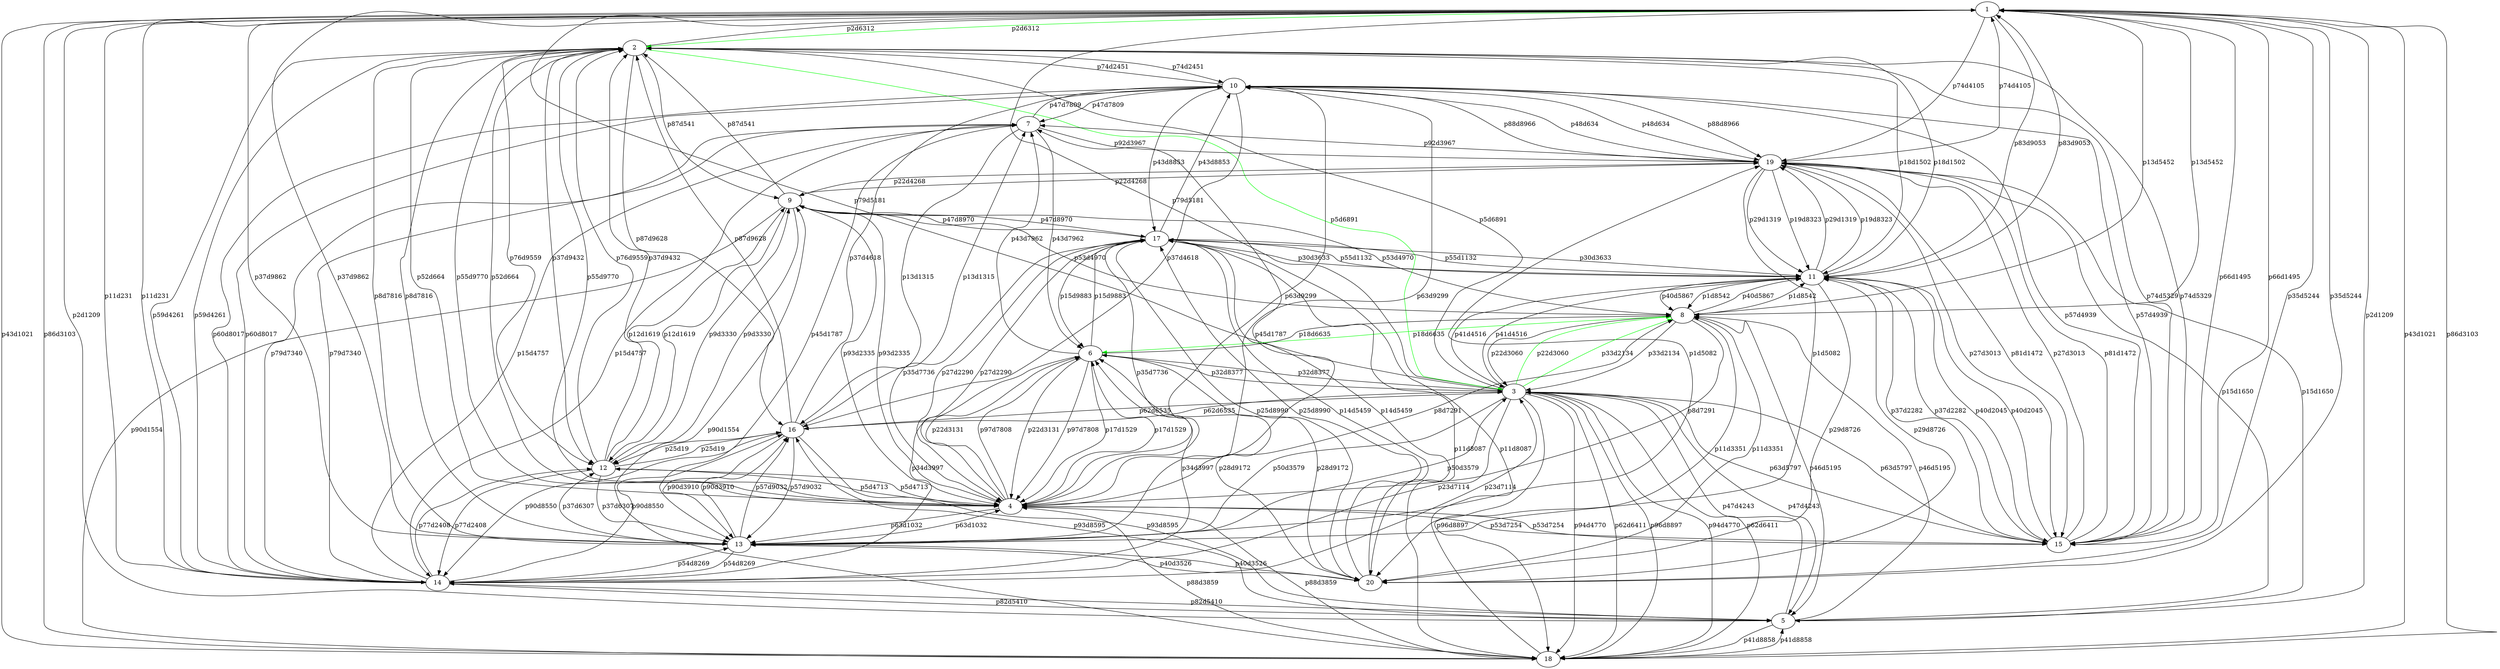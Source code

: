 digraph {
	1 -> 2 [label=p2d6312 color=green]
	1 -> 19 [label=p74d4105 color=black]
	1 -> 13 [label=p37d9862 color=black]
	1 -> 5 [label=p2d1209 color=black]
	1 -> 3 [label=p79d5181 color=black]
	1 -> 11 [label=p83d9053 color=black]
	1 -> 18 [label=p43d1021 color=black]
	1 -> 14 [label=p11d231 color=black]
	1 -> 15 [label=p66d1495 color=black]
	1 -> 20 [label=p35d5244 color=black]
	1 -> 8 [label=p13d5452 color=black]
	1 -> 18 [label=p86d3103 color=black]
	2 -> 1 [label=p2d6312 color=black]
	2 -> 3 [label=p5d6891 color=green]
	2 -> 4 [label=p52d664 color=black]
	2 -> 12 [label=p76d9559 color=black]
	2 -> 13 [label=p8d7816 color=black]
	2 -> 15 [label=p74d5329 color=black]
	2 -> 16 [label=p87d9628 color=black]
	2 -> 11 [label=p18d1502 color=black]
	2 -> 4 [label=p55d9770 color=black]
	2 -> 12 [label=p37d9432 color=black]
	2 -> 9 [label=p87d541 color=black]
	2 -> 14 [label=p59d4261 color=black]
	2 -> 10 [label=p74d2451 color=black]
	3 -> 2 [label=p5d6891 color=black]
	3 -> 5 [label=p47d4243 color=black]
	3 -> 6 [label=p32d8377 color=black]
	3 -> 13 [label=p50d3579 color=black]
	3 -> 15 [label=p63d5797 color=black]
	3 -> 14 [label=p23d7114 color=black]
	3 -> 1 [label=p79d5181 color=black]
	3 -> 16 [label=p62d6535 color=black]
	3 -> 18 [label=p96d8897 color=black]
	3 -> 18 [label=p94d4770 color=black]
	3 -> 8 [label=p22d3060 color=green]
	3 -> 8 [label=p33d2134 color=green]
	3 -> 18 [label=p62d6411 color=black]
	3 -> 11 [label=p41d4516 color=black]
	4 -> 2 [label=p52d664 color=black]
	4 -> 17 [label=p27d2290 color=black]
	4 -> 17 [label=p35d7736 color=black]
	4 -> 15 [label=p53d7254 color=black]
	4 -> 6 [label=p17d1529 color=black]
	4 -> 13 [label=p63d1032 color=black]
	4 -> 6 [label=p22d3131 color=black]
	4 -> 10 [label=p63d9299 color=black]
	4 -> 9 [label=p93d2335 color=black]
	4 -> 12 [label=p5d4713 color=black]
	4 -> 8 [label=p8d7291 color=black]
	4 -> 2 [label=p55d9770 color=black]
	4 -> 6 [label=p97d7808 color=black]
	4 -> 18 [label=p88d3859 color=black]
	5 -> 3 [label=p47d4243 color=black]
	5 -> 1 [label=p2d1209 color=black]
	5 -> 14 [label=p82d5410 color=black]
	5 -> 19 [label=p15d1650 color=black]
	5 -> 8 [label=p46d5195 color=black]
	5 -> 18 [label=p41d8858 color=black]
	5 -> 16 [label=p93d8595 color=black]
	6 -> 3 [label=p32d8377 color=black]
	6 -> 7 [label=p43d7962 color=black]
	6 -> 8 [label=p18d6635 color=black]
	6 -> 20 [label=p28d9172 color=black]
	6 -> 4 [label=p17d1529 color=black]
	6 -> 14 [label=p34d3997 color=black]
	6 -> 4 [label=p22d3131 color=black]
	6 -> 17 [label=p15d9883 color=black]
	6 -> 4 [label=p97d7808 color=black]
	7 -> 6 [label=p43d7962 color=black]
	7 -> 10 [label=p47d7809 color=black]
	7 -> 14 [label=p79d7340 color=black]
	7 -> 13 [label=p45d1787 color=black]
	7 -> 19 [label=p92d3967 color=black]
	7 -> 14 [label=p15d4757 color=black]
	7 -> 16 [label=p13d1315 color=black]
	8 -> 6 [label=p18d6635 color=green]
	8 -> 9 [label=p53d4970 color=black]
	8 -> 11 [label=p40d5867 color=black]
	8 -> 20 [label=p11d3351 color=black]
	8 -> 11 [label=p1d8542 color=black]
	8 -> 1 [label=p13d5452 color=black]
	8 -> 4 [label=p8d7291 color=black]
	8 -> 5 [label=p46d5195 color=black]
	8 -> 3 [label=p22d3060 color=black]
	8 -> 3 [label=p33d2134 color=black]
	9 -> 8 [label=p53d4970 color=black]
	9 -> 18 [label=p90d1554 color=black]
	9 -> 12 [label=p12d1619 color=black]
	9 -> 19 [label=p22d4268 color=black]
	9 -> 4 [label=p93d2335 color=black]
	9 -> 17 [label=p47d8970 color=black]
	9 -> 12 [label=p9d3330 color=black]
	9 -> 2 [label=p87d541 color=black]
	10 -> 7 [label=p47d7809 color=black]
	10 -> 16 [label=p37d4618 color=black]
	10 -> 4 [label=p63d9299 color=black]
	10 -> 14 [label=p60d8017 color=black]
	10 -> 15 [label=p57d4939 color=black]
	10 -> 17 [label=p43d8853 color=black]
	10 -> 19 [label=p88d8966 color=black]
	10 -> 2 [label=p74d2451 color=black]
	10 -> 19 [label=p48d634 color=black]
	11 -> 8 [label=p40d5867 color=black]
	11 -> 15 [label=p37d2282 color=black]
	11 -> 20 [label=p29d8726 color=black]
	11 -> 1 [label=p83d9053 color=black]
	11 -> 8 [label=p1d8542 color=black]
	11 -> 17 [label=p30d3633 color=black]
	11 -> 19 [label=p29d1319 color=black]
	11 -> 19 [label=p19d8323 color=black]
	11 -> 15 [label=p40d2045 color=black]
	11 -> 2 [label=p18d1502 color=black]
	11 -> 17 [label=p55d1132 color=black]
	11 -> 3 [label=p41d4516 color=black]
	12 -> 2 [label=p76d9559 color=black]
	12 -> 14 [label=p77d2408 color=black]
	12 -> 9 [label=p12d1619 color=black]
	12 -> 16 [label=p25d19 color=black]
	12 -> 9 [label=p9d3330 color=black]
	12 -> 4 [label=p5d4713 color=black]
	12 -> 13 [label=p37d6307 color=black]
	12 -> 2 [label=p37d9432 color=black]
	13 -> 3 [label=p50d3579 color=black]
	13 -> 14 [label=p54d8269 color=black]
	13 -> 1 [label=p37d9862 color=black]
	13 -> 19 [label=p1d5082 color=black]
	13 -> 2 [label=p8d7816 color=black]
	13 -> 4 [label=p63d1032 color=black]
	13 -> 16 [label=p90d3910 color=black]
	13 -> 7 [label=p45d1787 color=black]
	13 -> 16 [label=p57d9032 color=black]
	13 -> 12 [label=p37d6307 color=black]
	13 -> 20 [label=p40d3526 color=black]
	14 -> 13 [label=p54d8269 color=black]
	14 -> 12 [label=p77d2408 color=black]
	14 -> 5 [label=p82d5410 color=black]
	14 -> 3 [label=p23d7114 color=black]
	14 -> 1 [label=p11d231 color=black]
	14 -> 6 [label=p34d3997 color=black]
	14 -> 7 [label=p79d7340 color=black]
	14 -> 10 [label=p60d8017 color=black]
	14 -> 7 [label=p15d4757 color=black]
	14 -> 2 [label=p59d4261 color=black]
	14 -> 16 [label=p90d8550 color=black]
	15 -> 11 [label=p37d2282 color=black]
	15 -> 3 [label=p63d5797 color=black]
	15 -> 4 [label=p53d7254 color=black]
	15 -> 2 [label=p74d5329 color=black]
	15 -> 1 [label=p66d1495 color=black]
	15 -> 10 [label=p57d4939 color=black]
	15 -> 11 [label=p40d2045 color=black]
	15 -> 19 [label=p27d3013 color=black]
	15 -> 19 [label=p81d1472 color=black]
	16 -> 10 [label=p37d4618 color=black]
	16 -> 3 [label=p62d6535 color=black]
	16 -> 12 [label=p25d19 color=black]
	16 -> 13 [label=p90d3910 color=black]
	16 -> 13 [label=p57d9032 color=black]
	16 -> 2 [label=p87d9628 color=black]
	16 -> 7 [label=p13d1315 color=black]
	16 -> 5 [label=p93d8595 color=black]
	16 -> 14 [label=p90d8550 color=black]
	17 -> 4 [label=p27d2290 color=black]
	17 -> 4 [label=p35d7736 color=black]
	17 -> 20 [label=p25d8990 color=black]
	17 -> 18 [label=p11d8087 color=black]
	17 -> 20 [label=p14d5459 color=black]
	17 -> 11 [label=p30d3633 color=black]
	17 -> 9 [label=p47d8970 color=black]
	17 -> 10 [label=p43d8853 color=black]
	17 -> 6 [label=p15d9883 color=black]
	17 -> 11 [label=p55d1132 color=black]
	18 -> 9 [label=p90d1554 color=black]
	18 -> 1 [label=p43d1021 color=black]
	18 -> 17 [label=p11d8087 color=black]
	18 -> 3 [label=p96d8897 color=black]
	18 -> 3 [label=p94d4770 color=black]
	18 -> 1 [label=p86d3103 color=black]
	18 -> 5 [label=p41d8858 color=black]
	18 -> 3 [label=p62d6411 color=black]
	18 -> 4 [label=p88d3859 color=black]
	19 -> 1 [label=p74d4105 color=black]
	19 -> 13 [label=p1d5082 color=black]
	19 -> 5 [label=p15d1650 color=black]
	19 -> 9 [label=p22d4268 color=black]
	19 -> 11 [label=p29d1319 color=black]
	19 -> 11 [label=p19d8323 color=black]
	19 -> 10 [label=p88d8966 color=black]
	19 -> 7 [label=p92d3967 color=black]
	19 -> 15 [label=p27d3013 color=black]
	19 -> 15 [label=p81d1472 color=black]
	19 -> 10 [label=p48d634 color=black]
	20 -> 11 [label=p29d8726 color=black]
	20 -> 6 [label=p28d9172 color=black]
	20 -> 8 [label=p11d3351 color=black]
	20 -> 17 [label=p25d8990 color=black]
	20 -> 17 [label=p14d5459 color=black]
	20 -> 1 [label=p35d5244 color=black]
	20 -> 13 [label=p40d3526 color=black]
}
